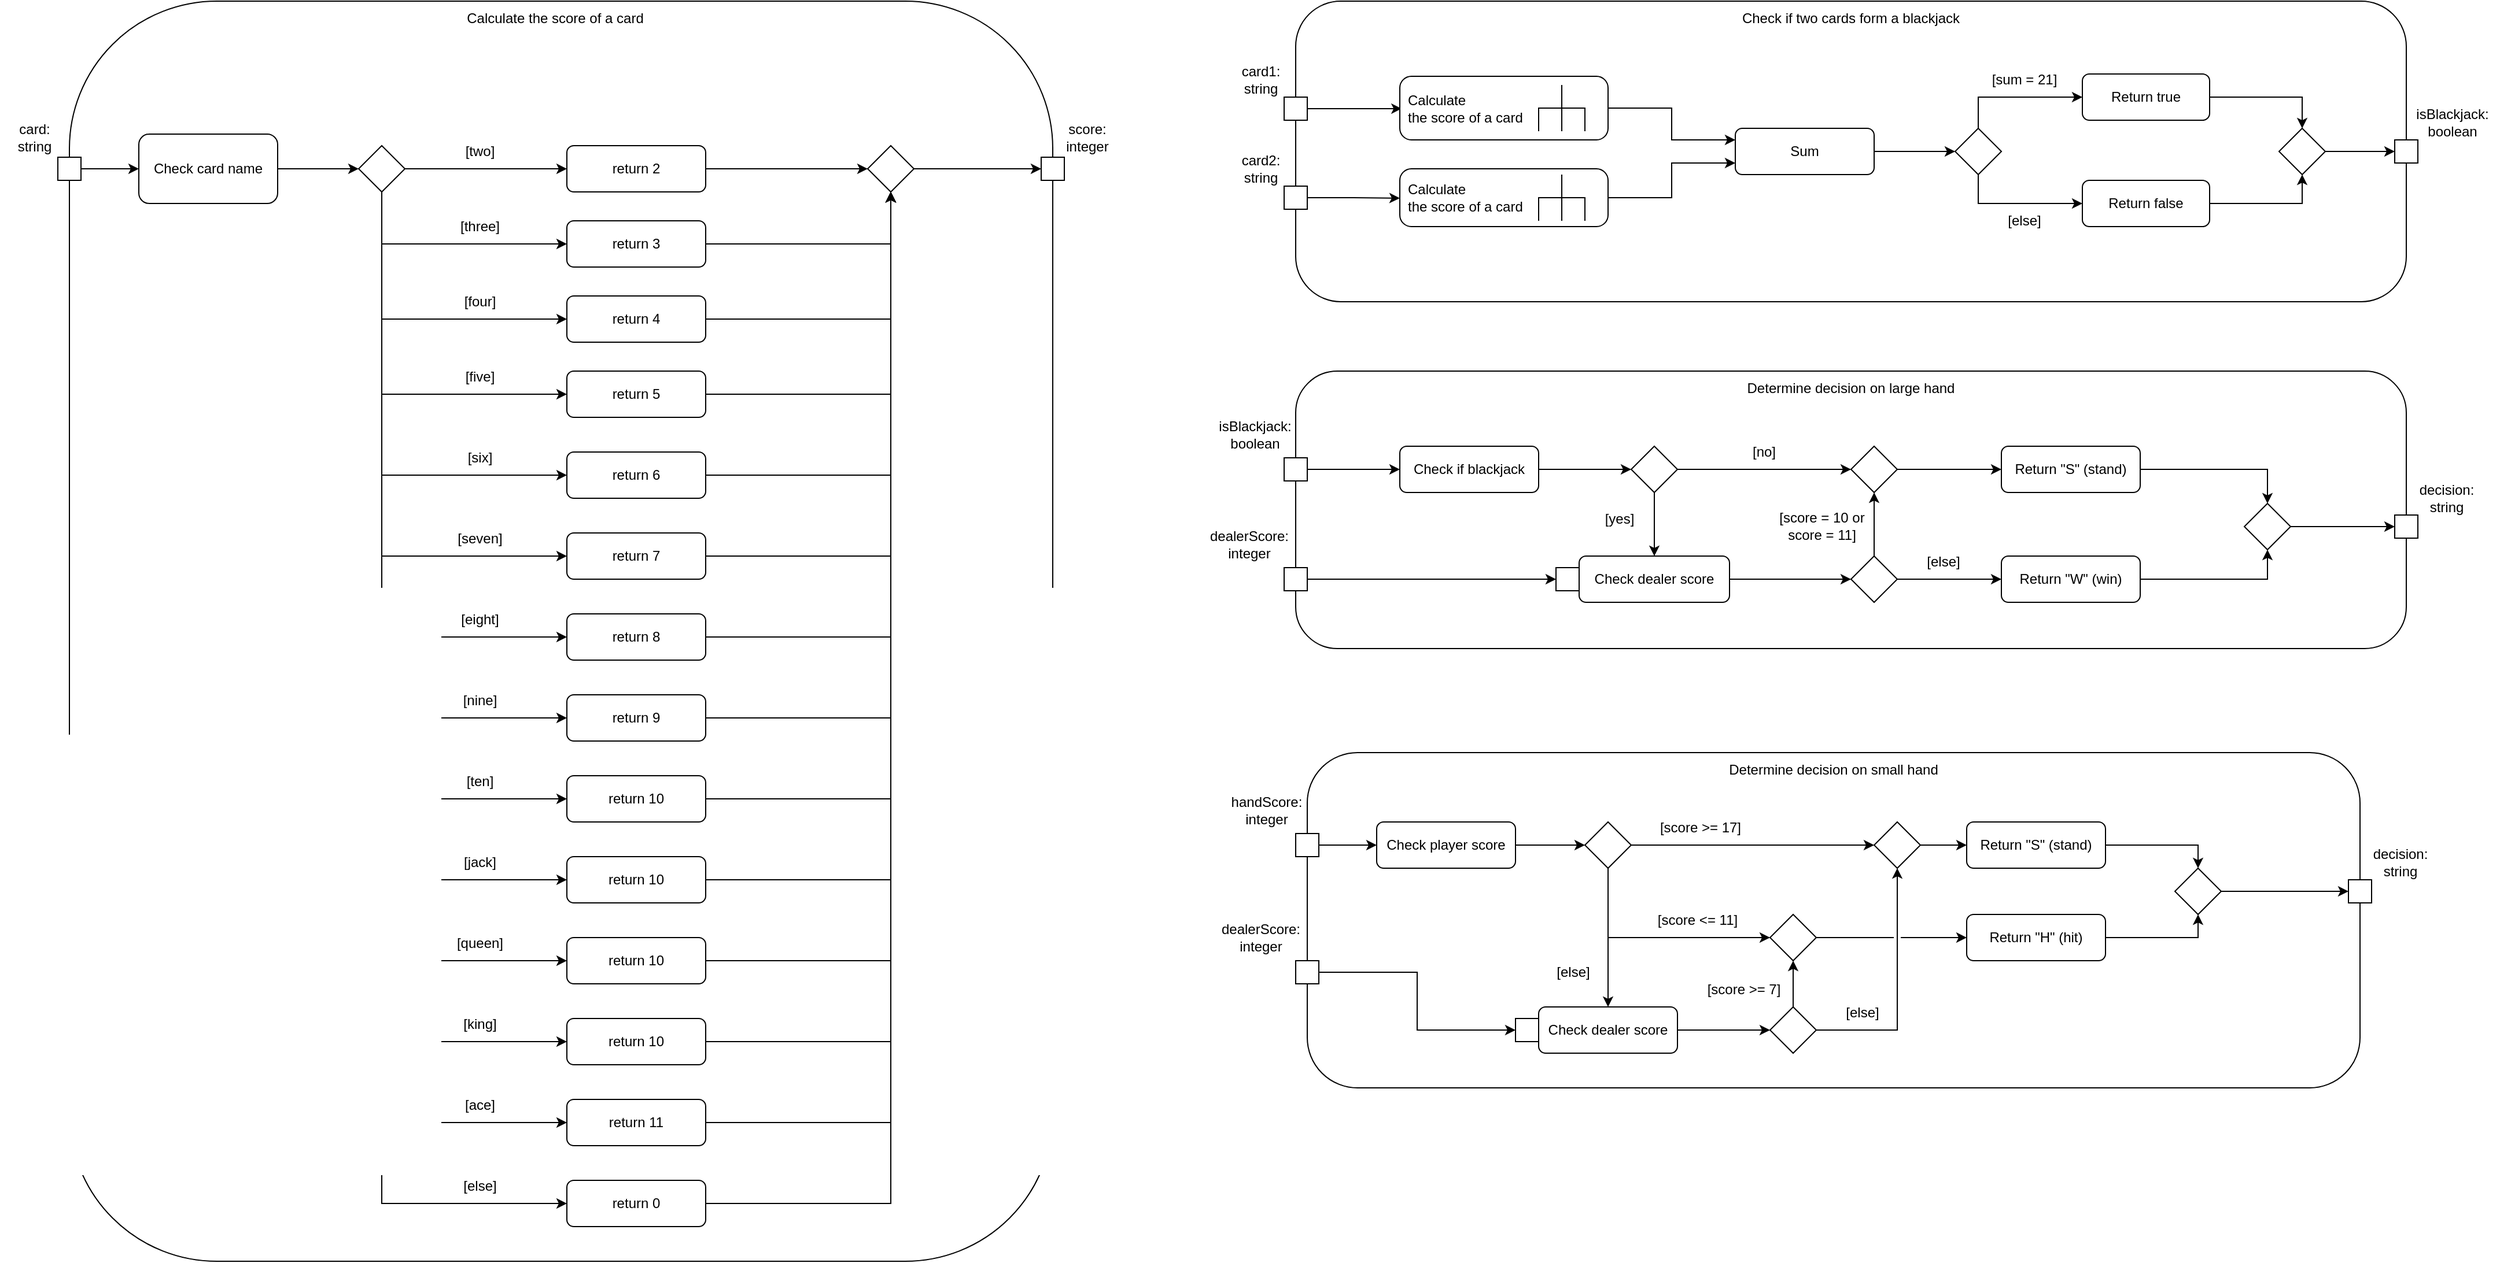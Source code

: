 <mxfile version="18.0.6" type="device" pages="2"><diagram id="91BqMyFTHlutIJzDh4bp" name="Activity Diagrams"><mxGraphModel dx="1296" dy="949" grid="1" gridSize="10" guides="1" tooltips="1" connect="1" arrows="1" fold="1" page="1" pageScale="1" pageWidth="1654" pageHeight="1169" math="0" shadow="0"><root><mxCell id="0"/><mxCell id="1" parent="0"/><mxCell id="DH0zYr2hwO6nLl_tMGTY-1" value="" style="rounded=1;whiteSpace=wrap;html=1;" vertex="1" parent="1"><mxGeometry x="90" y="40" width="850" height="1090" as="geometry"/></mxCell><mxCell id="DH0zYr2hwO6nLl_tMGTY-2" value="Calculate the score of a card" style="text;html=1;strokeColor=none;fillColor=none;align=center;verticalAlign=middle;whiteSpace=wrap;rounded=0;" vertex="1" parent="1"><mxGeometry x="90" y="40" width="840" height="30" as="geometry"/></mxCell><mxCell id="DH0zYr2hwO6nLl_tMGTY-9" style="edgeStyle=orthogonalEdgeStyle;rounded=0;orthogonalLoop=1;jettySize=auto;html=1;exitX=1;exitY=0.5;exitDx=0;exitDy=0;entryX=0;entryY=0.5;entryDx=0;entryDy=0;" edge="1" parent="1" source="DH0zYr2hwO6nLl_tMGTY-3" target="DH0zYr2hwO6nLl_tMGTY-7"><mxGeometry relative="1" as="geometry"/></mxCell><mxCell id="DH0zYr2hwO6nLl_tMGTY-3" value="Check card name" style="rounded=1;whiteSpace=wrap;html=1;" vertex="1" parent="1"><mxGeometry x="150" y="155" width="120" height="60" as="geometry"/></mxCell><mxCell id="DH0zYr2hwO6nLl_tMGTY-6" style="edgeStyle=orthogonalEdgeStyle;rounded=0;orthogonalLoop=1;jettySize=auto;html=1;exitX=1;exitY=0.5;exitDx=0;exitDy=0;entryX=0;entryY=0.5;entryDx=0;entryDy=0;" edge="1" parent="1" source="DH0zYr2hwO6nLl_tMGTY-5" target="DH0zYr2hwO6nLl_tMGTY-3"><mxGeometry relative="1" as="geometry"/></mxCell><mxCell id="DH0zYr2hwO6nLl_tMGTY-5" value="" style="whiteSpace=wrap;html=1;aspect=fixed;" vertex="1" parent="1"><mxGeometry x="80" y="175" width="20" height="20" as="geometry"/></mxCell><mxCell id="DH0zYr2hwO6nLl_tMGTY-10" style="edgeStyle=orthogonalEdgeStyle;rounded=0;orthogonalLoop=1;jettySize=auto;html=1;exitX=1;exitY=0.5;exitDx=0;exitDy=0;entryX=0;entryY=0.5;entryDx=0;entryDy=0;" edge="1" parent="1" source="DH0zYr2hwO6nLl_tMGTY-7" target="DH0zYr2hwO6nLl_tMGTY-8"><mxGeometry relative="1" as="geometry"/></mxCell><mxCell id="DH0zYr2hwO6nLl_tMGTY-13" style="edgeStyle=elbowEdgeStyle;rounded=0;orthogonalLoop=1;jettySize=auto;html=1;exitX=0.5;exitY=1;exitDx=0;exitDy=0;entryX=0;entryY=0.5;entryDx=0;entryDy=0;elbow=vertical;" edge="1" parent="1" source="DH0zYr2hwO6nLl_tMGTY-7" target="DH0zYr2hwO6nLl_tMGTY-12"><mxGeometry relative="1" as="geometry"><Array as="points"><mxPoint x="430" y="250"/></Array></mxGeometry></mxCell><mxCell id="DH0zYr2hwO6nLl_tMGTY-17" style="edgeStyle=elbowEdgeStyle;rounded=0;orthogonalLoop=1;jettySize=auto;html=1;entryX=0;entryY=0.5;entryDx=0;entryDy=0;elbow=vertical;" edge="1" parent="1" source="DH0zYr2hwO6nLl_tMGTY-7" target="DH0zYr2hwO6nLl_tMGTY-16"><mxGeometry relative="1" as="geometry"><Array as="points"><mxPoint x="430" y="315"/></Array></mxGeometry></mxCell><mxCell id="DH0zYr2hwO6nLl_tMGTY-22" style="edgeStyle=elbowEdgeStyle;rounded=0;orthogonalLoop=1;jettySize=auto;elbow=vertical;html=1;exitX=0.5;exitY=1;exitDx=0;exitDy=0;entryX=0;entryY=0.5;entryDx=0;entryDy=0;" edge="1" parent="1" source="DH0zYr2hwO6nLl_tMGTY-7" target="DH0zYr2hwO6nLl_tMGTY-21"><mxGeometry relative="1" as="geometry"><Array as="points"><mxPoint x="450" y="380"/></Array></mxGeometry></mxCell><mxCell id="DH0zYr2hwO6nLl_tMGTY-25" style="edgeStyle=elbowEdgeStyle;rounded=0;orthogonalLoop=1;jettySize=auto;elbow=vertical;html=1;exitX=0.5;exitY=1;exitDx=0;exitDy=0;entryX=0;entryY=0.5;entryDx=0;entryDy=0;" edge="1" parent="1" source="DH0zYr2hwO6nLl_tMGTY-7" target="DH0zYr2hwO6nLl_tMGTY-24"><mxGeometry relative="1" as="geometry"><Array as="points"><mxPoint x="460" y="450"/></Array></mxGeometry></mxCell><mxCell id="DH0zYr2hwO6nLl_tMGTY-28" style="edgeStyle=elbowEdgeStyle;rounded=0;orthogonalLoop=1;jettySize=auto;elbow=vertical;html=1;exitX=0.5;exitY=1;exitDx=0;exitDy=0;entryX=0;entryY=0.5;entryDx=0;entryDy=0;" edge="1" parent="1" source="DH0zYr2hwO6nLl_tMGTY-7" target="DH0zYr2hwO6nLl_tMGTY-27"><mxGeometry relative="1" as="geometry"><Array as="points"><mxPoint x="430" y="520"/></Array></mxGeometry></mxCell><mxCell id="DH0zYr2hwO6nLl_tMGTY-31" style="edgeStyle=elbowEdgeStyle;rounded=0;orthogonalLoop=1;jettySize=auto;elbow=vertical;html=1;exitX=0.5;exitY=1;exitDx=0;exitDy=0;entryX=0;entryY=0.5;entryDx=0;entryDy=0;" edge="1" parent="1" source="DH0zYr2hwO6nLl_tMGTY-7" target="DH0zYr2hwO6nLl_tMGTY-30"><mxGeometry relative="1" as="geometry"><Array as="points"><mxPoint x="430" y="590"/></Array></mxGeometry></mxCell><mxCell id="DH0zYr2hwO6nLl_tMGTY-34" style="edgeStyle=elbowEdgeStyle;rounded=0;orthogonalLoop=1;jettySize=auto;elbow=vertical;html=1;exitX=0.5;exitY=1;exitDx=0;exitDy=0;entryX=0;entryY=0.5;entryDx=0;entryDy=0;" edge="1" parent="1" source="DH0zYr2hwO6nLl_tMGTY-7" target="DH0zYr2hwO6nLl_tMGTY-33"><mxGeometry relative="1" as="geometry"><Array as="points"><mxPoint x="470" y="660"/></Array></mxGeometry></mxCell><mxCell id="DH0zYr2hwO6nLl_tMGTY-44" style="edgeStyle=orthogonalEdgeStyle;rounded=0;orthogonalLoop=1;jettySize=auto;html=1;exitX=0.5;exitY=1;exitDx=0;exitDy=0;entryX=0;entryY=0.5;entryDx=0;entryDy=0;elbow=vertical;" edge="1" parent="1" source="DH0zYr2hwO6nLl_tMGTY-7" target="DH0zYr2hwO6nLl_tMGTY-43"><mxGeometry relative="1" as="geometry"/></mxCell><mxCell id="DH0zYr2hwO6nLl_tMGTY-47" style="edgeStyle=orthogonalEdgeStyle;rounded=0;orthogonalLoop=1;jettySize=auto;html=1;exitX=0.5;exitY=1;exitDx=0;exitDy=0;entryX=0;entryY=0.5;entryDx=0;entryDy=0;elbow=vertical;" edge="1" parent="1" source="DH0zYr2hwO6nLl_tMGTY-7" target="DH0zYr2hwO6nLl_tMGTY-45"><mxGeometry relative="1" as="geometry"/></mxCell><mxCell id="DH0zYr2hwO6nLl_tMGTY-50" style="edgeStyle=orthogonalEdgeStyle;rounded=0;orthogonalLoop=1;jettySize=auto;html=1;exitX=0.5;exitY=1;exitDx=0;exitDy=0;entryX=0;entryY=0.5;entryDx=0;entryDy=0;elbow=vertical;" edge="1" parent="1" source="DH0zYr2hwO6nLl_tMGTY-7" target="DH0zYr2hwO6nLl_tMGTY-49"><mxGeometry relative="1" as="geometry"/></mxCell><mxCell id="DH0zYr2hwO6nLl_tMGTY-53" style="edgeStyle=orthogonalEdgeStyle;rounded=0;orthogonalLoop=1;jettySize=auto;html=1;exitX=0.5;exitY=1;exitDx=0;exitDy=0;entryX=0;entryY=0.5;entryDx=0;entryDy=0;elbow=vertical;" edge="1" parent="1" source="DH0zYr2hwO6nLl_tMGTY-7" target="DH0zYr2hwO6nLl_tMGTY-52"><mxGeometry relative="1" as="geometry"/></mxCell><mxCell id="DH0zYr2hwO6nLl_tMGTY-56" style="edgeStyle=orthogonalEdgeStyle;rounded=0;orthogonalLoop=1;jettySize=auto;html=1;exitX=0.5;exitY=1;exitDx=0;exitDy=0;entryX=0;entryY=0.5;entryDx=0;entryDy=0;elbow=vertical;" edge="1" parent="1" source="DH0zYr2hwO6nLl_tMGTY-7" target="DH0zYr2hwO6nLl_tMGTY-55"><mxGeometry relative="1" as="geometry"/></mxCell><mxCell id="DH0zYr2hwO6nLl_tMGTY-59" style="edgeStyle=orthogonalEdgeStyle;rounded=0;orthogonalLoop=1;jettySize=auto;html=1;exitX=0.5;exitY=1;exitDx=0;exitDy=0;entryX=0;entryY=0.5;entryDx=0;entryDy=0;elbow=vertical;" edge="1" parent="1" source="DH0zYr2hwO6nLl_tMGTY-7" target="DH0zYr2hwO6nLl_tMGTY-58"><mxGeometry relative="1" as="geometry"/></mxCell><mxCell id="DH0zYr2hwO6nLl_tMGTY-7" value="" style="rhombus;whiteSpace=wrap;html=1;" vertex="1" parent="1"><mxGeometry x="340" y="165" width="40" height="40" as="geometry"/></mxCell><mxCell id="DH0zYr2hwO6nLl_tMGTY-64" style="edgeStyle=orthogonalEdgeStyle;rounded=0;orthogonalLoop=1;jettySize=auto;html=1;exitX=1;exitY=0.5;exitDx=0;exitDy=0;entryX=0;entryY=0.5;entryDx=0;entryDy=0;elbow=vertical;" edge="1" parent="1" source="DH0zYr2hwO6nLl_tMGTY-8" target="DH0zYr2hwO6nLl_tMGTY-61"><mxGeometry relative="1" as="geometry"/></mxCell><mxCell id="DH0zYr2hwO6nLl_tMGTY-8" value="return 2" style="rounded=1;whiteSpace=wrap;html=1;" vertex="1" parent="1"><mxGeometry x="520" y="165" width="120" height="40" as="geometry"/></mxCell><mxCell id="DH0zYr2hwO6nLl_tMGTY-11" value="[two]" style="text;html=1;strokeColor=none;fillColor=none;align=center;verticalAlign=middle;whiteSpace=wrap;rounded=0;" vertex="1" parent="1"><mxGeometry x="415" y="155" width="60" height="30" as="geometry"/></mxCell><mxCell id="DH0zYr2hwO6nLl_tMGTY-65" style="edgeStyle=orthogonalEdgeStyle;rounded=0;orthogonalLoop=1;jettySize=auto;html=1;exitX=1;exitY=0.5;exitDx=0;exitDy=0;entryX=0.5;entryY=1;entryDx=0;entryDy=0;elbow=vertical;" edge="1" parent="1" source="DH0zYr2hwO6nLl_tMGTY-12" target="DH0zYr2hwO6nLl_tMGTY-61"><mxGeometry relative="1" as="geometry"/></mxCell><mxCell id="DH0zYr2hwO6nLl_tMGTY-12" value="return 3" style="rounded=1;whiteSpace=wrap;html=1;" vertex="1" parent="1"><mxGeometry x="520" y="230" width="120" height="40" as="geometry"/></mxCell><mxCell id="DH0zYr2hwO6nLl_tMGTY-14" value="[three]" style="text;html=1;strokeColor=none;fillColor=none;align=center;verticalAlign=middle;whiteSpace=wrap;rounded=0;" vertex="1" parent="1"><mxGeometry x="415" y="219.5" width="60" height="30" as="geometry"/></mxCell><mxCell id="DH0zYr2hwO6nLl_tMGTY-66" style="edgeStyle=orthogonalEdgeStyle;rounded=0;orthogonalLoop=1;jettySize=auto;html=1;exitX=1;exitY=0.5;exitDx=0;exitDy=0;entryX=0.5;entryY=1;entryDx=0;entryDy=0;elbow=vertical;" edge="1" parent="1" source="DH0zYr2hwO6nLl_tMGTY-16" target="DH0zYr2hwO6nLl_tMGTY-61"><mxGeometry relative="1" as="geometry"/></mxCell><mxCell id="DH0zYr2hwO6nLl_tMGTY-16" value="return 4" style="rounded=1;whiteSpace=wrap;html=1;" vertex="1" parent="1"><mxGeometry x="520" y="295" width="120" height="40" as="geometry"/></mxCell><mxCell id="DH0zYr2hwO6nLl_tMGTY-18" value="[four]" style="text;html=1;strokeColor=none;fillColor=none;align=center;verticalAlign=middle;whiteSpace=wrap;rounded=0;" vertex="1" parent="1"><mxGeometry x="415" y="285" width="60" height="30" as="geometry"/></mxCell><mxCell id="DH0zYr2hwO6nLl_tMGTY-67" style="edgeStyle=orthogonalEdgeStyle;rounded=0;orthogonalLoop=1;jettySize=auto;html=1;exitX=1;exitY=0.5;exitDx=0;exitDy=0;entryX=0.5;entryY=1;entryDx=0;entryDy=0;elbow=vertical;" edge="1" parent="1" source="DH0zYr2hwO6nLl_tMGTY-21" target="DH0zYr2hwO6nLl_tMGTY-61"><mxGeometry relative="1" as="geometry"/></mxCell><mxCell id="DH0zYr2hwO6nLl_tMGTY-21" value="return 5" style="rounded=1;whiteSpace=wrap;html=1;" vertex="1" parent="1"><mxGeometry x="520" y="360" width="120" height="40" as="geometry"/></mxCell><mxCell id="DH0zYr2hwO6nLl_tMGTY-23" value="[five]" style="text;html=1;strokeColor=none;fillColor=none;align=center;verticalAlign=middle;whiteSpace=wrap;rounded=0;" vertex="1" parent="1"><mxGeometry x="415" y="350" width="60" height="30" as="geometry"/></mxCell><mxCell id="DH0zYr2hwO6nLl_tMGTY-69" style="edgeStyle=orthogonalEdgeStyle;rounded=0;orthogonalLoop=1;jettySize=auto;html=1;exitX=1;exitY=0.5;exitDx=0;exitDy=0;entryX=0.5;entryY=1;entryDx=0;entryDy=0;elbow=vertical;" edge="1" parent="1" source="DH0zYr2hwO6nLl_tMGTY-24" target="DH0zYr2hwO6nLl_tMGTY-61"><mxGeometry relative="1" as="geometry"/></mxCell><mxCell id="DH0zYr2hwO6nLl_tMGTY-24" value="return 6" style="rounded=1;whiteSpace=wrap;html=1;" vertex="1" parent="1"><mxGeometry x="520" y="430" width="120" height="40" as="geometry"/></mxCell><mxCell id="DH0zYr2hwO6nLl_tMGTY-26" value="[six]" style="text;html=1;strokeColor=none;fillColor=none;align=center;verticalAlign=middle;whiteSpace=wrap;rounded=0;" vertex="1" parent="1"><mxGeometry x="415" y="420" width="60" height="30" as="geometry"/></mxCell><mxCell id="DH0zYr2hwO6nLl_tMGTY-70" style="edgeStyle=orthogonalEdgeStyle;rounded=0;orthogonalLoop=1;jettySize=auto;html=1;exitX=1;exitY=0.5;exitDx=0;exitDy=0;entryX=0.5;entryY=1;entryDx=0;entryDy=0;elbow=vertical;" edge="1" parent="1" source="DH0zYr2hwO6nLl_tMGTY-27" target="DH0zYr2hwO6nLl_tMGTY-61"><mxGeometry relative="1" as="geometry"/></mxCell><mxCell id="DH0zYr2hwO6nLl_tMGTY-27" value="return 7" style="rounded=1;whiteSpace=wrap;html=1;" vertex="1" parent="1"><mxGeometry x="520" y="500" width="120" height="40" as="geometry"/></mxCell><mxCell id="DH0zYr2hwO6nLl_tMGTY-29" value="[seven]" style="text;html=1;strokeColor=none;fillColor=none;align=center;verticalAlign=middle;whiteSpace=wrap;rounded=0;" vertex="1" parent="1"><mxGeometry x="415" y="490" width="60" height="30" as="geometry"/></mxCell><mxCell id="DH0zYr2hwO6nLl_tMGTY-71" style="edgeStyle=orthogonalEdgeStyle;rounded=0;orthogonalLoop=1;jettySize=auto;html=1;exitX=1;exitY=0.5;exitDx=0;exitDy=0;entryX=0.5;entryY=1;entryDx=0;entryDy=0;elbow=vertical;" edge="1" parent="1" source="DH0zYr2hwO6nLl_tMGTY-30" target="DH0zYr2hwO6nLl_tMGTY-61"><mxGeometry relative="1" as="geometry"/></mxCell><mxCell id="DH0zYr2hwO6nLl_tMGTY-30" value="return 8" style="rounded=1;whiteSpace=wrap;html=1;" vertex="1" parent="1"><mxGeometry x="520" y="570" width="120" height="40" as="geometry"/></mxCell><mxCell id="DH0zYr2hwO6nLl_tMGTY-32" value="[eight]" style="text;html=1;strokeColor=none;fillColor=none;align=center;verticalAlign=middle;whiteSpace=wrap;rounded=0;" vertex="1" parent="1"><mxGeometry x="415" y="559.5" width="60" height="30" as="geometry"/></mxCell><mxCell id="DH0zYr2hwO6nLl_tMGTY-72" style="edgeStyle=orthogonalEdgeStyle;rounded=0;orthogonalLoop=1;jettySize=auto;html=1;exitX=1;exitY=0.5;exitDx=0;exitDy=0;entryX=0.5;entryY=1;entryDx=0;entryDy=0;elbow=vertical;" edge="1" parent="1" source="DH0zYr2hwO6nLl_tMGTY-33" target="DH0zYr2hwO6nLl_tMGTY-61"><mxGeometry relative="1" as="geometry"/></mxCell><mxCell id="DH0zYr2hwO6nLl_tMGTY-33" value="return 9" style="rounded=1;whiteSpace=wrap;html=1;" vertex="1" parent="1"><mxGeometry x="520" y="640" width="120" height="40" as="geometry"/></mxCell><mxCell id="DH0zYr2hwO6nLl_tMGTY-42" value="[nine]" style="text;html=1;strokeColor=none;fillColor=none;align=center;verticalAlign=middle;whiteSpace=wrap;rounded=0;" vertex="1" parent="1"><mxGeometry x="415" y="630" width="60" height="30" as="geometry"/></mxCell><mxCell id="DH0zYr2hwO6nLl_tMGTY-73" style="edgeStyle=orthogonalEdgeStyle;rounded=0;orthogonalLoop=1;jettySize=auto;html=1;exitX=1;exitY=0.5;exitDx=0;exitDy=0;entryX=0.5;entryY=1;entryDx=0;entryDy=0;elbow=vertical;" edge="1" parent="1" source="DH0zYr2hwO6nLl_tMGTY-43" target="DH0zYr2hwO6nLl_tMGTY-61"><mxGeometry relative="1" as="geometry"/></mxCell><mxCell id="DH0zYr2hwO6nLl_tMGTY-43" value="return 10" style="rounded=1;whiteSpace=wrap;html=1;" vertex="1" parent="1"><mxGeometry x="520" y="710" width="120" height="40" as="geometry"/></mxCell><mxCell id="DH0zYr2hwO6nLl_tMGTY-74" style="edgeStyle=orthogonalEdgeStyle;rounded=0;orthogonalLoop=1;jettySize=auto;html=1;exitX=1;exitY=0.5;exitDx=0;exitDy=0;entryX=0.5;entryY=1;entryDx=0;entryDy=0;elbow=vertical;" edge="1" parent="1" source="DH0zYr2hwO6nLl_tMGTY-45" target="DH0zYr2hwO6nLl_tMGTY-61"><mxGeometry relative="1" as="geometry"/></mxCell><mxCell id="DH0zYr2hwO6nLl_tMGTY-45" value="return 10" style="rounded=1;whiteSpace=wrap;html=1;" vertex="1" parent="1"><mxGeometry x="520" y="780" width="120" height="40" as="geometry"/></mxCell><mxCell id="DH0zYr2hwO6nLl_tMGTY-46" value="[ten]" style="text;html=1;strokeColor=none;fillColor=none;align=center;verticalAlign=middle;whiteSpace=wrap;rounded=0;" vertex="1" parent="1"><mxGeometry x="415" y="700" width="60" height="30" as="geometry"/></mxCell><mxCell id="DH0zYr2hwO6nLl_tMGTY-48" value="[jack]" style="text;html=1;strokeColor=none;fillColor=none;align=center;verticalAlign=middle;whiteSpace=wrap;rounded=0;" vertex="1" parent="1"><mxGeometry x="415" y="770" width="60" height="30" as="geometry"/></mxCell><mxCell id="DH0zYr2hwO6nLl_tMGTY-75" style="edgeStyle=orthogonalEdgeStyle;rounded=0;orthogonalLoop=1;jettySize=auto;html=1;exitX=1;exitY=0.5;exitDx=0;exitDy=0;entryX=0.5;entryY=1;entryDx=0;entryDy=0;elbow=vertical;" edge="1" parent="1" source="DH0zYr2hwO6nLl_tMGTY-49" target="DH0zYr2hwO6nLl_tMGTY-61"><mxGeometry relative="1" as="geometry"/></mxCell><mxCell id="DH0zYr2hwO6nLl_tMGTY-49" value="return 10" style="rounded=1;whiteSpace=wrap;html=1;" vertex="1" parent="1"><mxGeometry x="520" y="850" width="120" height="40" as="geometry"/></mxCell><mxCell id="DH0zYr2hwO6nLl_tMGTY-51" value="[queen]" style="text;html=1;strokeColor=none;fillColor=none;align=center;verticalAlign=middle;whiteSpace=wrap;rounded=0;" vertex="1" parent="1"><mxGeometry x="415" y="840" width="60" height="30" as="geometry"/></mxCell><mxCell id="DH0zYr2hwO6nLl_tMGTY-76" style="edgeStyle=orthogonalEdgeStyle;rounded=0;orthogonalLoop=1;jettySize=auto;html=1;exitX=1;exitY=0.5;exitDx=0;exitDy=0;entryX=0.5;entryY=1;entryDx=0;entryDy=0;elbow=vertical;" edge="1" parent="1" source="DH0zYr2hwO6nLl_tMGTY-52" target="DH0zYr2hwO6nLl_tMGTY-61"><mxGeometry relative="1" as="geometry"/></mxCell><mxCell id="DH0zYr2hwO6nLl_tMGTY-52" value="return 10" style="rounded=1;whiteSpace=wrap;html=1;" vertex="1" parent="1"><mxGeometry x="520" y="920" width="120" height="40" as="geometry"/></mxCell><mxCell id="DH0zYr2hwO6nLl_tMGTY-54" value="[king]" style="text;html=1;strokeColor=none;fillColor=none;align=center;verticalAlign=middle;whiteSpace=wrap;rounded=0;" vertex="1" parent="1"><mxGeometry x="415" y="910" width="60" height="30" as="geometry"/></mxCell><mxCell id="DH0zYr2hwO6nLl_tMGTY-77" style="edgeStyle=orthogonalEdgeStyle;rounded=0;orthogonalLoop=1;jettySize=auto;html=1;exitX=1;exitY=0.5;exitDx=0;exitDy=0;entryX=0.5;entryY=1;entryDx=0;entryDy=0;elbow=vertical;" edge="1" parent="1" source="DH0zYr2hwO6nLl_tMGTY-55" target="DH0zYr2hwO6nLl_tMGTY-61"><mxGeometry relative="1" as="geometry"/></mxCell><mxCell id="DH0zYr2hwO6nLl_tMGTY-55" value="return 11" style="rounded=1;whiteSpace=wrap;html=1;" vertex="1" parent="1"><mxGeometry x="520" y="990" width="120" height="40" as="geometry"/></mxCell><mxCell id="DH0zYr2hwO6nLl_tMGTY-57" value="[ace]" style="text;html=1;strokeColor=none;fillColor=none;align=center;verticalAlign=middle;whiteSpace=wrap;rounded=0;" vertex="1" parent="1"><mxGeometry x="415" y="980" width="60" height="30" as="geometry"/></mxCell><mxCell id="DH0zYr2hwO6nLl_tMGTY-78" style="edgeStyle=orthogonalEdgeStyle;rounded=0;orthogonalLoop=1;jettySize=auto;html=1;exitX=1;exitY=0.5;exitDx=0;exitDy=0;entryX=0.5;entryY=1;entryDx=0;entryDy=0;elbow=vertical;" edge="1" parent="1" source="DH0zYr2hwO6nLl_tMGTY-58" target="DH0zYr2hwO6nLl_tMGTY-61"><mxGeometry relative="1" as="geometry"/></mxCell><mxCell id="DH0zYr2hwO6nLl_tMGTY-58" value="return 0" style="rounded=1;whiteSpace=wrap;html=1;" vertex="1" parent="1"><mxGeometry x="520" y="1060" width="120" height="40" as="geometry"/></mxCell><mxCell id="DH0zYr2hwO6nLl_tMGTY-60" value="[else]" style="text;html=1;strokeColor=none;fillColor=none;align=center;verticalAlign=middle;whiteSpace=wrap;rounded=0;" vertex="1" parent="1"><mxGeometry x="415" y="1050" width="60" height="30" as="geometry"/></mxCell><mxCell id="DH0zYr2hwO6nLl_tMGTY-63" style="edgeStyle=orthogonalEdgeStyle;rounded=0;orthogonalLoop=1;jettySize=auto;html=1;exitX=1;exitY=0.5;exitDx=0;exitDy=0;entryX=0;entryY=0.5;entryDx=0;entryDy=0;elbow=vertical;" edge="1" parent="1" source="DH0zYr2hwO6nLl_tMGTY-61" target="DH0zYr2hwO6nLl_tMGTY-62"><mxGeometry relative="1" as="geometry"/></mxCell><mxCell id="DH0zYr2hwO6nLl_tMGTY-61" value="" style="rhombus;whiteSpace=wrap;html=1;" vertex="1" parent="1"><mxGeometry x="780" y="165" width="40" height="40" as="geometry"/></mxCell><mxCell id="DH0zYr2hwO6nLl_tMGTY-62" value="" style="whiteSpace=wrap;html=1;aspect=fixed;" vertex="1" parent="1"><mxGeometry x="930" y="175" width="20" height="20" as="geometry"/></mxCell><mxCell id="DH0zYr2hwO6nLl_tMGTY-79" value="card: string" style="text;html=1;strokeColor=none;fillColor=none;align=center;verticalAlign=middle;whiteSpace=wrap;rounded=0;" vertex="1" parent="1"><mxGeometry x="30" y="140" width="60" height="35" as="geometry"/></mxCell><mxCell id="DH0zYr2hwO6nLl_tMGTY-80" value="score: integer" style="text;html=1;strokeColor=none;fillColor=none;align=center;verticalAlign=middle;whiteSpace=wrap;rounded=0;" vertex="1" parent="1"><mxGeometry x="940" y="140" width="60" height="35" as="geometry"/></mxCell><mxCell id="b-iPyym6Wa2ernsOzqqa-1" value="" style="rounded=1;whiteSpace=wrap;html=1;" vertex="1" parent="1"><mxGeometry x="1150" y="40" width="960" height="260" as="geometry"/></mxCell><mxCell id="b-iPyym6Wa2ernsOzqqa-2" value="Check if two cards form a blackjack" style="text;html=1;strokeColor=none;fillColor=none;align=center;verticalAlign=middle;whiteSpace=wrap;rounded=0;" vertex="1" parent="1"><mxGeometry x="1150" y="40" width="960" height="30" as="geometry"/></mxCell><mxCell id="b-iPyym6Wa2ernsOzqqa-3" style="edgeStyle=orthogonalEdgeStyle;rounded=0;orthogonalLoop=1;jettySize=auto;html=1;exitX=1;exitY=0.5;exitDx=0;exitDy=0;entryX=0.009;entryY=0.508;entryDx=0;entryDy=0;entryPerimeter=0;elbow=vertical;" edge="1" parent="1" source="b-iPyym6Wa2ernsOzqqa-4" target="b-iPyym6Wa2ernsOzqqa-10"><mxGeometry relative="1" as="geometry"/></mxCell><mxCell id="b-iPyym6Wa2ernsOzqqa-4" value="" style="whiteSpace=wrap;html=1;aspect=fixed;" vertex="1" parent="1"><mxGeometry x="1140" y="123" width="20" height="20" as="geometry"/></mxCell><mxCell id="b-iPyym6Wa2ernsOzqqa-5" value="card1: string" style="text;html=1;strokeColor=none;fillColor=none;align=center;verticalAlign=middle;whiteSpace=wrap;rounded=0;" vertex="1" parent="1"><mxGeometry x="1090" y="93" width="60" height="30" as="geometry"/></mxCell><mxCell id="b-iPyym6Wa2ernsOzqqa-6" style="edgeStyle=orthogonalEdgeStyle;rounded=0;orthogonalLoop=1;jettySize=auto;html=1;exitX=1;exitY=0.5;exitDx=0;exitDy=0;entryX=0;entryY=0.508;entryDx=0;entryDy=0;entryPerimeter=0;elbow=vertical;" edge="1" parent="1" source="b-iPyym6Wa2ernsOzqqa-7" target="b-iPyym6Wa2ernsOzqqa-14"><mxGeometry relative="1" as="geometry"/></mxCell><mxCell id="b-iPyym6Wa2ernsOzqqa-7" value="" style="whiteSpace=wrap;html=1;aspect=fixed;" vertex="1" parent="1"><mxGeometry x="1140" y="200" width="20" height="20" as="geometry"/></mxCell><mxCell id="b-iPyym6Wa2ernsOzqqa-8" value="card2: string" style="text;html=1;strokeColor=none;fillColor=none;align=center;verticalAlign=middle;whiteSpace=wrap;rounded=0;" vertex="1" parent="1"><mxGeometry x="1090" y="170" width="60" height="30" as="geometry"/></mxCell><mxCell id="b-iPyym6Wa2ernsOzqqa-9" style="edgeStyle=orthogonalEdgeStyle;rounded=0;orthogonalLoop=1;jettySize=auto;html=1;entryX=0;entryY=0.25;entryDx=0;entryDy=0;elbow=vertical;" edge="1" parent="1" source="b-iPyym6Wa2ernsOzqqa-10" target="b-iPyym6Wa2ernsOzqqa-12"><mxGeometry relative="1" as="geometry"/></mxCell><mxCell id="b-iPyym6Wa2ernsOzqqa-10" value="&lt;span style=&quot;text-align: center;&quot;&gt;Calculate&lt;br&gt;the score of a card&lt;/span&gt;" style="shape=mxgraph.uml25.behaviorAction;html=1;rounded=1;absoluteArcSize=1;arcSize=10;align=left;spacingLeft=5;container=0;" vertex="1" parent="1"><mxGeometry x="1240" y="105" width="180" height="55" as="geometry"/></mxCell><mxCell id="b-iPyym6Wa2ernsOzqqa-11" style="edgeStyle=orthogonalEdgeStyle;rounded=0;orthogonalLoop=1;jettySize=auto;html=1;exitX=1;exitY=0.5;exitDx=0;exitDy=0;entryX=0;entryY=0.5;entryDx=0;entryDy=0;elbow=vertical;" edge="1" parent="1" source="b-iPyym6Wa2ernsOzqqa-12" target="b-iPyym6Wa2ernsOzqqa-17"><mxGeometry relative="1" as="geometry"/></mxCell><mxCell id="b-iPyym6Wa2ernsOzqqa-12" value="Sum" style="rounded=1;whiteSpace=wrap;html=1;" vertex="1" parent="1"><mxGeometry x="1530" y="150" width="120" height="40" as="geometry"/></mxCell><mxCell id="b-iPyym6Wa2ernsOzqqa-13" style="edgeStyle=orthogonalEdgeStyle;rounded=0;orthogonalLoop=1;jettySize=auto;html=1;entryX=0;entryY=0.75;entryDx=0;entryDy=0;elbow=vertical;" edge="1" parent="1" source="b-iPyym6Wa2ernsOzqqa-14" target="b-iPyym6Wa2ernsOzqqa-12"><mxGeometry relative="1" as="geometry"/></mxCell><mxCell id="b-iPyym6Wa2ernsOzqqa-14" value="&lt;span style=&quot;text-align: center;&quot;&gt;Calculate&lt;br&gt;the score of a card&lt;/span&gt;" style="shape=mxgraph.uml25.behaviorAction;html=1;rounded=1;absoluteArcSize=1;arcSize=10;align=left;spacingLeft=5;container=0;" vertex="1" parent="1"><mxGeometry x="1240" y="185" width="180" height="50" as="geometry"/></mxCell><mxCell id="b-iPyym6Wa2ernsOzqqa-15" style="edgeStyle=orthogonalEdgeStyle;rounded=0;orthogonalLoop=1;jettySize=auto;html=1;exitX=0.5;exitY=0;exitDx=0;exitDy=0;entryX=0;entryY=0.5;entryDx=0;entryDy=0;elbow=vertical;" edge="1" parent="1" source="b-iPyym6Wa2ernsOzqqa-17" target="b-iPyym6Wa2ernsOzqqa-19"><mxGeometry relative="1" as="geometry"/></mxCell><mxCell id="b-iPyym6Wa2ernsOzqqa-16" style="edgeStyle=orthogonalEdgeStyle;rounded=0;orthogonalLoop=1;jettySize=auto;html=1;exitX=0.5;exitY=1;exitDx=0;exitDy=0;entryX=0;entryY=0.5;entryDx=0;entryDy=0;elbow=vertical;" edge="1" parent="1" source="b-iPyym6Wa2ernsOzqqa-17" target="b-iPyym6Wa2ernsOzqqa-21"><mxGeometry relative="1" as="geometry"/></mxCell><mxCell id="b-iPyym6Wa2ernsOzqqa-17" value="" style="rhombus;whiteSpace=wrap;html=1;" vertex="1" parent="1"><mxGeometry x="1720" y="150" width="40" height="40" as="geometry"/></mxCell><mxCell id="b-iPyym6Wa2ernsOzqqa-18" style="edgeStyle=orthogonalEdgeStyle;rounded=0;orthogonalLoop=1;jettySize=auto;html=1;exitX=1;exitY=0.5;exitDx=0;exitDy=0;entryX=0.5;entryY=0;entryDx=0;entryDy=0;elbow=vertical;" edge="1" parent="1" source="b-iPyym6Wa2ernsOzqqa-19" target="b-iPyym6Wa2ernsOzqqa-26"><mxGeometry relative="1" as="geometry"/></mxCell><mxCell id="b-iPyym6Wa2ernsOzqqa-19" value="Return true" style="rounded=1;whiteSpace=wrap;html=1;" vertex="1" parent="1"><mxGeometry x="1830" y="103" width="110" height="40" as="geometry"/></mxCell><mxCell id="b-iPyym6Wa2ernsOzqqa-20" style="edgeStyle=orthogonalEdgeStyle;rounded=0;orthogonalLoop=1;jettySize=auto;html=1;exitX=1;exitY=0.5;exitDx=0;exitDy=0;entryX=0.5;entryY=1;entryDx=0;entryDy=0;elbow=vertical;" edge="1" parent="1" source="b-iPyym6Wa2ernsOzqqa-21" target="b-iPyym6Wa2ernsOzqqa-26"><mxGeometry relative="1" as="geometry"/></mxCell><mxCell id="b-iPyym6Wa2ernsOzqqa-21" value="Return false" style="rounded=1;whiteSpace=wrap;html=1;" vertex="1" parent="1"><mxGeometry x="1830" y="195" width="110" height="40" as="geometry"/></mxCell><mxCell id="b-iPyym6Wa2ernsOzqqa-22" value="" style="whiteSpace=wrap;html=1;aspect=fixed;" vertex="1" parent="1"><mxGeometry x="2100" y="160" width="20" height="20" as="geometry"/></mxCell><mxCell id="b-iPyym6Wa2ernsOzqqa-23" value="[sum = 21]" style="text;html=1;strokeColor=none;fillColor=none;align=center;verticalAlign=middle;whiteSpace=wrap;rounded=0;" vertex="1" parent="1"><mxGeometry x="1750" y="93" width="60" height="30" as="geometry"/></mxCell><mxCell id="b-iPyym6Wa2ernsOzqqa-24" value="[else]" style="text;html=1;strokeColor=none;fillColor=none;align=center;verticalAlign=middle;whiteSpace=wrap;rounded=0;" vertex="1" parent="1"><mxGeometry x="1750" y="215" width="60" height="30" as="geometry"/></mxCell><mxCell id="b-iPyym6Wa2ernsOzqqa-25" style="edgeStyle=orthogonalEdgeStyle;rounded=0;orthogonalLoop=1;jettySize=auto;html=1;exitX=1;exitY=0.5;exitDx=0;exitDy=0;entryX=0;entryY=0.5;entryDx=0;entryDy=0;elbow=vertical;" edge="1" parent="1" source="b-iPyym6Wa2ernsOzqqa-26" target="b-iPyym6Wa2ernsOzqqa-22"><mxGeometry relative="1" as="geometry"/></mxCell><mxCell id="b-iPyym6Wa2ernsOzqqa-26" value="" style="rhombus;whiteSpace=wrap;html=1;" vertex="1" parent="1"><mxGeometry x="2000" y="150" width="40" height="40" as="geometry"/></mxCell><mxCell id="b-iPyym6Wa2ernsOzqqa-27" value="isBlackjack: boolean" style="text;html=1;strokeColor=none;fillColor=none;align=center;verticalAlign=middle;whiteSpace=wrap;rounded=0;" vertex="1" parent="1"><mxGeometry x="2110" y="130" width="80" height="30" as="geometry"/></mxCell><mxCell id="b-iPyym6Wa2ernsOzqqa-28" value="" style="rounded=1;whiteSpace=wrap;html=1;" vertex="1" parent="1"><mxGeometry x="1150" y="360" width="960" height="240" as="geometry"/></mxCell><mxCell id="b-iPyym6Wa2ernsOzqqa-29" value="Determine decision on large hand" style="text;html=1;strokeColor=none;fillColor=none;align=center;verticalAlign=middle;whiteSpace=wrap;rounded=0;" vertex="1" parent="1"><mxGeometry x="1150" y="360" width="960" height="30" as="geometry"/></mxCell><mxCell id="b-iPyym6Wa2ernsOzqqa-36" style="edgeStyle=orthogonalEdgeStyle;rounded=0;orthogonalLoop=1;jettySize=auto;html=1;exitX=1;exitY=0.5;exitDx=0;exitDy=0;elbow=vertical;" edge="1" parent="1" source="b-iPyym6Wa2ernsOzqqa-30" target="b-iPyym6Wa2ernsOzqqa-35"><mxGeometry relative="1" as="geometry"/></mxCell><mxCell id="b-iPyym6Wa2ernsOzqqa-30" value="" style="whiteSpace=wrap;html=1;aspect=fixed;" vertex="1" parent="1"><mxGeometry x="1140" y="435" width="20" height="20" as="geometry"/></mxCell><mxCell id="b-iPyym6Wa2ernsOzqqa-31" value="isBlackjack: boolean" style="text;html=1;strokeColor=none;fillColor=none;align=center;verticalAlign=middle;whiteSpace=wrap;rounded=0;" vertex="1" parent="1"><mxGeometry x="1080" y="395" width="70" height="40" as="geometry"/></mxCell><mxCell id="b-iPyym6Wa2ernsOzqqa-51" style="edgeStyle=orthogonalEdgeStyle;rounded=0;orthogonalLoop=1;jettySize=auto;html=1;exitX=1;exitY=0.5;exitDx=0;exitDy=0;entryX=0;entryY=0.5;entryDx=0;entryDy=0;elbow=vertical;" edge="1" parent="1" source="b-iPyym6Wa2ernsOzqqa-32" target="b-iPyym6Wa2ernsOzqqa-59"><mxGeometry relative="1" as="geometry"/></mxCell><mxCell id="b-iPyym6Wa2ernsOzqqa-32" value="" style="whiteSpace=wrap;html=1;aspect=fixed;" vertex="1" parent="1"><mxGeometry x="1140" y="530" width="20" height="20" as="geometry"/></mxCell><mxCell id="b-iPyym6Wa2ernsOzqqa-33" value="dealerScore: integer" style="text;html=1;strokeColor=none;fillColor=none;align=center;verticalAlign=middle;whiteSpace=wrap;rounded=0;" vertex="1" parent="1"><mxGeometry x="1070" y="490" width="80" height="40" as="geometry"/></mxCell><mxCell id="b-iPyym6Wa2ernsOzqqa-38" style="edgeStyle=orthogonalEdgeStyle;rounded=0;orthogonalLoop=1;jettySize=auto;html=1;exitX=1;exitY=0.5;exitDx=0;exitDy=0;entryX=0;entryY=0.5;entryDx=0;entryDy=0;elbow=vertical;" edge="1" parent="1" source="b-iPyym6Wa2ernsOzqqa-35" target="b-iPyym6Wa2ernsOzqqa-37"><mxGeometry relative="1" as="geometry"/></mxCell><mxCell id="b-iPyym6Wa2ernsOzqqa-35" value="Check if blackjack" style="rounded=1;whiteSpace=wrap;html=1;" vertex="1" parent="1"><mxGeometry x="1240" y="425" width="120" height="40" as="geometry"/></mxCell><mxCell id="b-iPyym6Wa2ernsOzqqa-43" style="edgeStyle=orthogonalEdgeStyle;rounded=0;orthogonalLoop=1;jettySize=auto;html=1;exitX=1;exitY=0.5;exitDx=0;exitDy=0;entryX=0;entryY=0.5;entryDx=0;entryDy=0;elbow=vertical;" edge="1" parent="1" source="b-iPyym6Wa2ernsOzqqa-37" target="b-iPyym6Wa2ernsOzqqa-62"><mxGeometry relative="1" as="geometry"/></mxCell><mxCell id="b-iPyym6Wa2ernsOzqqa-50" style="edgeStyle=orthogonalEdgeStyle;rounded=0;orthogonalLoop=1;jettySize=auto;html=1;exitX=0.5;exitY=1;exitDx=0;exitDy=0;entryX=0.5;entryY=0;entryDx=0;entryDy=0;elbow=vertical;" edge="1" parent="1" source="b-iPyym6Wa2ernsOzqqa-37" target="b-iPyym6Wa2ernsOzqqa-40"><mxGeometry relative="1" as="geometry"/></mxCell><mxCell id="b-iPyym6Wa2ernsOzqqa-37" value="" style="rhombus;whiteSpace=wrap;html=1;" vertex="1" parent="1"><mxGeometry x="1440" y="425" width="40" height="40" as="geometry"/></mxCell><mxCell id="b-iPyym6Wa2ernsOzqqa-63" style="edgeStyle=orthogonalEdgeStyle;rounded=0;orthogonalLoop=1;jettySize=auto;html=1;exitX=1;exitY=0.5;exitDx=0;exitDy=0;entryX=0;entryY=0.5;entryDx=0;entryDy=0;elbow=vertical;" edge="1" parent="1" source="b-iPyym6Wa2ernsOzqqa-40" target="b-iPyym6Wa2ernsOzqqa-61"><mxGeometry relative="1" as="geometry"><Array as="points"><mxPoint x="1630" y="540"/></Array></mxGeometry></mxCell><mxCell id="b-iPyym6Wa2ernsOzqqa-40" value="Check dealer score" style="rounded=1;whiteSpace=wrap;html=1;" vertex="1" parent="1"><mxGeometry x="1395" y="520" width="130" height="40" as="geometry"/></mxCell><mxCell id="b-iPyym6Wa2ernsOzqqa-46" style="edgeStyle=orthogonalEdgeStyle;rounded=0;orthogonalLoop=1;jettySize=auto;html=1;exitX=1;exitY=0.5;exitDx=0;exitDy=0;entryX=0.5;entryY=0;entryDx=0;entryDy=0;elbow=vertical;" edge="1" parent="1" source="b-iPyym6Wa2ernsOzqqa-42" target="b-iPyym6Wa2ernsOzqqa-45"><mxGeometry relative="1" as="geometry"/></mxCell><mxCell id="b-iPyym6Wa2ernsOzqqa-42" value="Return &quot;S&quot; (stand)" style="rounded=1;whiteSpace=wrap;html=1;" vertex="1" parent="1"><mxGeometry x="1760" y="425" width="120" height="40" as="geometry"/></mxCell><mxCell id="b-iPyym6Wa2ernsOzqqa-44" value="[no]" style="text;html=1;strokeColor=none;fillColor=none;align=center;verticalAlign=middle;whiteSpace=wrap;rounded=0;" vertex="1" parent="1"><mxGeometry x="1525" y="415" width="60" height="30" as="geometry"/></mxCell><mxCell id="b-iPyym6Wa2ernsOzqqa-48" style="edgeStyle=orthogonalEdgeStyle;rounded=0;orthogonalLoop=1;jettySize=auto;html=1;exitX=1;exitY=0.5;exitDx=0;exitDy=0;entryX=0;entryY=0.5;entryDx=0;entryDy=0;elbow=vertical;" edge="1" parent="1" source="b-iPyym6Wa2ernsOzqqa-45" target="b-iPyym6Wa2ernsOzqqa-47"><mxGeometry relative="1" as="geometry"/></mxCell><mxCell id="b-iPyym6Wa2ernsOzqqa-45" value="" style="rhombus;whiteSpace=wrap;html=1;" vertex="1" parent="1"><mxGeometry x="1970" y="474.5" width="40" height="40" as="geometry"/></mxCell><mxCell id="b-iPyym6Wa2ernsOzqqa-47" value="" style="whiteSpace=wrap;html=1;aspect=fixed;" vertex="1" parent="1"><mxGeometry x="2100" y="484.5" width="20" height="20" as="geometry"/></mxCell><mxCell id="b-iPyym6Wa2ernsOzqqa-49" value="decision: string" style="text;html=1;strokeColor=none;fillColor=none;align=center;verticalAlign=middle;whiteSpace=wrap;rounded=0;" vertex="1" parent="1"><mxGeometry x="2110" y="454.5" width="70" height="30" as="geometry"/></mxCell><mxCell id="b-iPyym6Wa2ernsOzqqa-59" value="" style="whiteSpace=wrap;html=1;aspect=fixed;" vertex="1" parent="1"><mxGeometry x="1375" y="530" width="20" height="20" as="geometry"/></mxCell><mxCell id="b-iPyym6Wa2ernsOzqqa-66" style="edgeStyle=orthogonalEdgeStyle;rounded=0;orthogonalLoop=1;jettySize=auto;html=1;exitX=0.5;exitY=0;exitDx=0;exitDy=0;entryX=0.5;entryY=1;entryDx=0;entryDy=0;elbow=vertical;" edge="1" parent="1" source="b-iPyym6Wa2ernsOzqqa-61" target="b-iPyym6Wa2ernsOzqqa-62"><mxGeometry relative="1" as="geometry"/></mxCell><mxCell id="b-iPyym6Wa2ernsOzqqa-69" style="edgeStyle=orthogonalEdgeStyle;rounded=0;orthogonalLoop=1;jettySize=auto;html=1;exitX=1;exitY=0.5;exitDx=0;exitDy=0;entryX=0;entryY=0.5;entryDx=0;entryDy=0;elbow=vertical;" edge="1" parent="1" source="b-iPyym6Wa2ernsOzqqa-61" target="b-iPyym6Wa2ernsOzqqa-67"><mxGeometry relative="1" as="geometry"/></mxCell><mxCell id="b-iPyym6Wa2ernsOzqqa-61" value="" style="rhombus;whiteSpace=wrap;html=1;" vertex="1" parent="1"><mxGeometry x="1630" y="520" width="40" height="40" as="geometry"/></mxCell><mxCell id="b-iPyym6Wa2ernsOzqqa-65" style="edgeStyle=orthogonalEdgeStyle;rounded=0;orthogonalLoop=1;jettySize=auto;html=1;exitX=1;exitY=0.5;exitDx=0;exitDy=0;entryX=0;entryY=0.5;entryDx=0;entryDy=0;elbow=vertical;" edge="1" parent="1" source="b-iPyym6Wa2ernsOzqqa-62" target="b-iPyym6Wa2ernsOzqqa-42"><mxGeometry relative="1" as="geometry"/></mxCell><mxCell id="b-iPyym6Wa2ernsOzqqa-62" value="" style="rhombus;whiteSpace=wrap;html=1;" vertex="1" parent="1"><mxGeometry x="1630" y="425" width="40" height="40" as="geometry"/></mxCell><mxCell id="b-iPyym6Wa2ernsOzqqa-68" style="edgeStyle=orthogonalEdgeStyle;rounded=0;orthogonalLoop=1;jettySize=auto;html=1;exitX=1;exitY=0.5;exitDx=0;exitDy=0;entryX=0.5;entryY=1;entryDx=0;entryDy=0;elbow=vertical;" edge="1" parent="1" source="b-iPyym6Wa2ernsOzqqa-67" target="b-iPyym6Wa2ernsOzqqa-45"><mxGeometry relative="1" as="geometry"/></mxCell><mxCell id="b-iPyym6Wa2ernsOzqqa-67" value="Return &quot;W&quot; (win)" style="rounded=1;whiteSpace=wrap;html=1;" vertex="1" parent="1"><mxGeometry x="1760" y="520" width="120" height="40" as="geometry"/></mxCell><mxCell id="b-iPyym6Wa2ernsOzqqa-70" value="[score = 10 or score = 11]" style="text;html=1;strokeColor=none;fillColor=none;align=center;verticalAlign=middle;whiteSpace=wrap;rounded=0;" vertex="1" parent="1"><mxGeometry x="1560" y="474.5" width="90" height="39.5" as="geometry"/></mxCell><mxCell id="b-iPyym6Wa2ernsOzqqa-74" value="[else]" style="text;html=1;strokeColor=none;fillColor=none;align=center;verticalAlign=middle;whiteSpace=wrap;rounded=0;" vertex="1" parent="1"><mxGeometry x="1680" y="510" width="60" height="30" as="geometry"/></mxCell><mxCell id="b-iPyym6Wa2ernsOzqqa-75" value="[yes]" style="text;html=1;strokeColor=none;fillColor=none;align=center;verticalAlign=middle;whiteSpace=wrap;rounded=0;" vertex="1" parent="1"><mxGeometry x="1400" y="472.5" width="60" height="30" as="geometry"/></mxCell><mxCell id="b-iPyym6Wa2ernsOzqqa-76" value="" style="rounded=1;whiteSpace=wrap;html=1;" vertex="1" parent="1"><mxGeometry x="1160" y="690" width="910" height="290" as="geometry"/></mxCell><mxCell id="b-iPyym6Wa2ernsOzqqa-77" value="Determine decision on small hand" style="text;html=1;strokeColor=none;fillColor=none;align=center;verticalAlign=middle;whiteSpace=wrap;rounded=0;" vertex="1" parent="1"><mxGeometry x="1160" y="690" width="910" height="30" as="geometry"/></mxCell><mxCell id="b-iPyym6Wa2ernsOzqqa-85" style="edgeStyle=orthogonalEdgeStyle;rounded=0;orthogonalLoop=1;jettySize=auto;html=1;exitX=1;exitY=0.5;exitDx=0;exitDy=0;entryX=0;entryY=0.5;entryDx=0;entryDy=0;elbow=vertical;" edge="1" parent="1" source="b-iPyym6Wa2ernsOzqqa-78" target="b-iPyym6Wa2ernsOzqqa-83"><mxGeometry relative="1" as="geometry"/></mxCell><mxCell id="b-iPyym6Wa2ernsOzqqa-78" value="" style="whiteSpace=wrap;html=1;aspect=fixed;" vertex="1" parent="1"><mxGeometry x="1150" y="760" width="20" height="20" as="geometry"/></mxCell><mxCell id="b-iPyym6Wa2ernsOzqqa-79" value="handScore: integer" style="text;html=1;strokeColor=none;fillColor=none;align=center;verticalAlign=middle;whiteSpace=wrap;rounded=0;" vertex="1" parent="1"><mxGeometry x="1090" y="720" width="70" height="40" as="geometry"/></mxCell><mxCell id="b-iPyym6Wa2ernsOzqqa-106" style="edgeStyle=orthogonalEdgeStyle;rounded=0;orthogonalLoop=1;jettySize=auto;html=1;exitX=1;exitY=0.5;exitDx=0;exitDy=0;entryX=0;entryY=0.5;entryDx=0;entryDy=0;elbow=vertical;" edge="1" parent="1" source="b-iPyym6Wa2ernsOzqqa-80" target="b-iPyym6Wa2ernsOzqqa-105"><mxGeometry relative="1" as="geometry"/></mxCell><mxCell id="b-iPyym6Wa2ernsOzqqa-80" value="" style="whiteSpace=wrap;html=1;aspect=fixed;" vertex="1" parent="1"><mxGeometry x="1150" y="870" width="20" height="20" as="geometry"/></mxCell><mxCell id="b-iPyym6Wa2ernsOzqqa-81" value="dealerScore: integer" style="text;html=1;strokeColor=none;fillColor=none;align=center;verticalAlign=middle;whiteSpace=wrap;rounded=0;" vertex="1" parent="1"><mxGeometry x="1080" y="830" width="80" height="40" as="geometry"/></mxCell><mxCell id="b-iPyym6Wa2ernsOzqqa-98" style="edgeStyle=orthogonalEdgeStyle;rounded=0;orthogonalLoop=1;jettySize=auto;html=1;exitX=0.5;exitY=1;exitDx=0;exitDy=0;entryX=0.5;entryY=0;entryDx=0;entryDy=0;elbow=vertical;" edge="1" parent="1" source="b-iPyym6Wa2ernsOzqqa-82" target="b-iPyym6Wa2ernsOzqqa-95"><mxGeometry relative="1" as="geometry"/></mxCell><mxCell id="b-iPyym6Wa2ernsOzqqa-101" style="edgeStyle=orthogonalEdgeStyle;rounded=0;orthogonalLoop=1;jettySize=auto;html=1;exitX=0.5;exitY=1;exitDx=0;exitDy=0;entryX=0;entryY=0.5;entryDx=0;entryDy=0;elbow=vertical;" edge="1" parent="1" source="b-iPyym6Wa2ernsOzqqa-82" target="b-iPyym6Wa2ernsOzqqa-99"><mxGeometry relative="1" as="geometry"/></mxCell><mxCell id="b-iPyym6Wa2ernsOzqqa-108" style="edgeStyle=orthogonalEdgeStyle;rounded=0;orthogonalLoop=1;jettySize=auto;html=1;exitX=1;exitY=0.5;exitDx=0;exitDy=0;entryX=0;entryY=0.5;entryDx=0;entryDy=0;elbow=vertical;" edge="1" parent="1" source="b-iPyym6Wa2ernsOzqqa-82" target="b-iPyym6Wa2ernsOzqqa-107"><mxGeometry relative="1" as="geometry"/></mxCell><mxCell id="b-iPyym6Wa2ernsOzqqa-82" value="" style="rhombus;whiteSpace=wrap;html=1;aspect=fixed;" vertex="1" parent="1"><mxGeometry x="1400" y="750" width="40" height="40" as="geometry"/></mxCell><mxCell id="b-iPyym6Wa2ernsOzqqa-84" style="edgeStyle=orthogonalEdgeStyle;rounded=0;orthogonalLoop=1;jettySize=auto;html=1;exitX=1;exitY=0.5;exitDx=0;exitDy=0;entryX=0;entryY=0.5;entryDx=0;entryDy=0;elbow=vertical;" edge="1" parent="1" source="b-iPyym6Wa2ernsOzqqa-83" target="b-iPyym6Wa2ernsOzqqa-82"><mxGeometry relative="1" as="geometry"/></mxCell><mxCell id="b-iPyym6Wa2ernsOzqqa-83" value="Check player score" style="rounded=1;whiteSpace=wrap;html=1;" vertex="1" parent="1"><mxGeometry x="1220" y="750" width="120" height="40" as="geometry"/></mxCell><mxCell id="b-iPyym6Wa2ernsOzqqa-112" style="edgeStyle=orthogonalEdgeStyle;rounded=0;jumpStyle=gap;jumpSize=6;orthogonalLoop=1;jettySize=auto;html=1;exitX=1;exitY=0.5;exitDx=0;exitDy=0;entryX=0.5;entryY=0;entryDx=0;entryDy=0;elbow=vertical;" edge="1" parent="1" source="b-iPyym6Wa2ernsOzqqa-86" target="b-iPyym6Wa2ernsOzqqa-111"><mxGeometry relative="1" as="geometry"><Array as="points"><mxPoint x="1930" y="770"/></Array></mxGeometry></mxCell><mxCell id="b-iPyym6Wa2ernsOzqqa-86" value="Return &quot;S&quot; (stand)" style="rounded=1;whiteSpace=wrap;html=1;" vertex="1" parent="1"><mxGeometry x="1730" y="750" width="120" height="40" as="geometry"/></mxCell><mxCell id="b-iPyym6Wa2ernsOzqqa-88" value="[score &amp;gt;= 17]" style="text;html=1;strokeColor=none;fillColor=none;align=center;verticalAlign=middle;whiteSpace=wrap;rounded=0;" vertex="1" parent="1"><mxGeometry x="1460" y="740" width="80" height="30" as="geometry"/></mxCell><mxCell id="b-iPyym6Wa2ernsOzqqa-113" style="edgeStyle=orthogonalEdgeStyle;rounded=0;jumpStyle=gap;jumpSize=6;orthogonalLoop=1;jettySize=auto;html=1;exitX=1;exitY=0.5;exitDx=0;exitDy=0;entryX=0.5;entryY=1;entryDx=0;entryDy=0;elbow=vertical;" edge="1" parent="1" source="b-iPyym6Wa2ernsOzqqa-89" target="b-iPyym6Wa2ernsOzqqa-111"><mxGeometry relative="1" as="geometry"><Array as="points"><mxPoint x="1930" y="850"/></Array></mxGeometry></mxCell><mxCell id="b-iPyym6Wa2ernsOzqqa-89" value="Return &quot;H&quot; (hit)" style="rounded=1;whiteSpace=wrap;html=1;" vertex="1" parent="1"><mxGeometry x="1730" y="830" width="120" height="40" as="geometry"/></mxCell><mxCell id="b-iPyym6Wa2ernsOzqqa-91" value="[score &amp;lt;= 11]" style="text;html=1;strokeColor=none;fillColor=none;align=center;verticalAlign=middle;whiteSpace=wrap;rounded=0;" vertex="1" parent="1"><mxGeometry x="1460" y="820" width="75" height="30" as="geometry"/></mxCell><mxCell id="b-iPyym6Wa2ernsOzqqa-103" style="edgeStyle=orthogonalEdgeStyle;rounded=0;orthogonalLoop=1;jettySize=auto;html=1;exitX=0.5;exitY=0;exitDx=0;exitDy=0;entryX=0.5;entryY=1;entryDx=0;entryDy=0;elbow=vertical;" edge="1" parent="1" source="b-iPyym6Wa2ernsOzqqa-92" target="b-iPyym6Wa2ernsOzqqa-99"><mxGeometry relative="1" as="geometry"/></mxCell><mxCell id="b-iPyym6Wa2ernsOzqqa-109" style="edgeStyle=orthogonalEdgeStyle;rounded=0;jumpStyle=arc;orthogonalLoop=1;jettySize=auto;html=1;exitX=1;exitY=0.5;exitDx=0;exitDy=0;entryX=0.5;entryY=1;entryDx=0;entryDy=0;elbow=vertical;noJump=0;jumpSize=6;" edge="1" parent="1" source="b-iPyym6Wa2ernsOzqqa-92" target="b-iPyym6Wa2ernsOzqqa-107"><mxGeometry relative="1" as="geometry"/></mxCell><mxCell id="b-iPyym6Wa2ernsOzqqa-92" value="" style="rhombus;whiteSpace=wrap;html=1;" vertex="1" parent="1"><mxGeometry x="1560" y="910" width="40" height="40" as="geometry"/></mxCell><mxCell id="b-iPyym6Wa2ernsOzqqa-96" style="edgeStyle=orthogonalEdgeStyle;rounded=0;orthogonalLoop=1;jettySize=auto;html=1;exitX=1;exitY=0.5;exitDx=0;exitDy=0;entryX=0;entryY=0.5;entryDx=0;entryDy=0;elbow=vertical;" edge="1" parent="1" source="b-iPyym6Wa2ernsOzqqa-95" target="b-iPyym6Wa2ernsOzqqa-92"><mxGeometry relative="1" as="geometry"/></mxCell><mxCell id="b-iPyym6Wa2ernsOzqqa-95" value="Check dealer score" style="rounded=1;whiteSpace=wrap;html=1;" vertex="1" parent="1"><mxGeometry x="1360" y="910" width="120" height="40" as="geometry"/></mxCell><mxCell id="b-iPyym6Wa2ernsOzqqa-97" value="[score &amp;gt;= 7]" style="text;html=1;strokeColor=none;fillColor=none;align=center;verticalAlign=middle;whiteSpace=wrap;rounded=0;" vertex="1" parent="1"><mxGeometry x="1480" y="880" width="115" height="30" as="geometry"/></mxCell><mxCell id="b-iPyym6Wa2ernsOzqqa-102" style="edgeStyle=orthogonalEdgeStyle;rounded=0;orthogonalLoop=1;jettySize=auto;html=1;exitX=1;exitY=0.5;exitDx=0;exitDy=0;entryX=0;entryY=0.5;entryDx=0;entryDy=0;elbow=vertical;jumpStyle=gap;" edge="1" parent="1" source="b-iPyym6Wa2ernsOzqqa-99" target="b-iPyym6Wa2ernsOzqqa-89"><mxGeometry relative="1" as="geometry"/></mxCell><mxCell id="b-iPyym6Wa2ernsOzqqa-99" value="" style="rhombus;whiteSpace=wrap;html=1;" vertex="1" parent="1"><mxGeometry x="1560" y="830" width="40" height="40" as="geometry"/></mxCell><mxCell id="b-iPyym6Wa2ernsOzqqa-104" value="[else]" style="text;html=1;strokeColor=none;fillColor=none;align=center;verticalAlign=middle;whiteSpace=wrap;rounded=0;" vertex="1" parent="1"><mxGeometry x="1610" y="900" width="60" height="30" as="geometry"/></mxCell><mxCell id="b-iPyym6Wa2ernsOzqqa-105" value="" style="rounded=0;whiteSpace=wrap;html=1;" vertex="1" parent="1"><mxGeometry x="1340" y="920" width="20" height="20" as="geometry"/></mxCell><mxCell id="b-iPyym6Wa2ernsOzqqa-110" style="edgeStyle=orthogonalEdgeStyle;rounded=0;jumpStyle=arc;jumpSize=6;orthogonalLoop=1;jettySize=auto;html=1;exitX=1;exitY=0.5;exitDx=0;exitDy=0;entryX=0;entryY=0.5;entryDx=0;entryDy=0;elbow=vertical;" edge="1" parent="1" source="b-iPyym6Wa2ernsOzqqa-107" target="b-iPyym6Wa2ernsOzqqa-86"><mxGeometry relative="1" as="geometry"/></mxCell><mxCell id="b-iPyym6Wa2ernsOzqqa-107" value="" style="rhombus;whiteSpace=wrap;html=1;" vertex="1" parent="1"><mxGeometry x="1650" y="750" width="40" height="40" as="geometry"/></mxCell><mxCell id="b-iPyym6Wa2ernsOzqqa-117" style="edgeStyle=orthogonalEdgeStyle;rounded=0;jumpStyle=gap;jumpSize=6;orthogonalLoop=1;jettySize=auto;html=1;exitX=1;exitY=0.5;exitDx=0;exitDy=0;entryX=0;entryY=0.5;entryDx=0;entryDy=0;elbow=vertical;" edge="1" parent="1" source="b-iPyym6Wa2ernsOzqqa-111" target="b-iPyym6Wa2ernsOzqqa-114"><mxGeometry relative="1" as="geometry"/></mxCell><mxCell id="b-iPyym6Wa2ernsOzqqa-111" value="" style="rhombus;whiteSpace=wrap;html=1;" vertex="1" parent="1"><mxGeometry x="1910" y="790" width="40" height="40" as="geometry"/></mxCell><mxCell id="b-iPyym6Wa2ernsOzqqa-114" value="" style="whiteSpace=wrap;html=1;aspect=fixed;" vertex="1" parent="1"><mxGeometry x="2060" y="800" width="20" height="20" as="geometry"/></mxCell><mxCell id="b-iPyym6Wa2ernsOzqqa-119" value="[else]" style="text;html=1;strokeColor=none;fillColor=none;align=center;verticalAlign=middle;whiteSpace=wrap;rounded=0;" vertex="1" parent="1"><mxGeometry x="1360" y="865" width="60" height="30" as="geometry"/></mxCell><mxCell id="b-iPyym6Wa2ernsOzqqa-120" value="decision: string" style="text;html=1;strokeColor=none;fillColor=none;align=center;verticalAlign=middle;whiteSpace=wrap;rounded=0;" vertex="1" parent="1"><mxGeometry x="2070" y="770" width="70" height="30" as="geometry"/></mxCell></root></mxGraphModel></diagram><diagram id="Fx_gsbOPtYQ3J-G9qFST" name="Page-2"><mxGraphModel dx="2204" dy="1614" grid="1" gridSize="10" guides="1" tooltips="1" connect="1" arrows="1" fold="1" page="1" pageScale="1" pageWidth="1654" pageHeight="1169" math="0" shadow="0"><root><mxCell id="0"/><mxCell id="1" parent="0"/></root></mxGraphModel></diagram></mxfile>